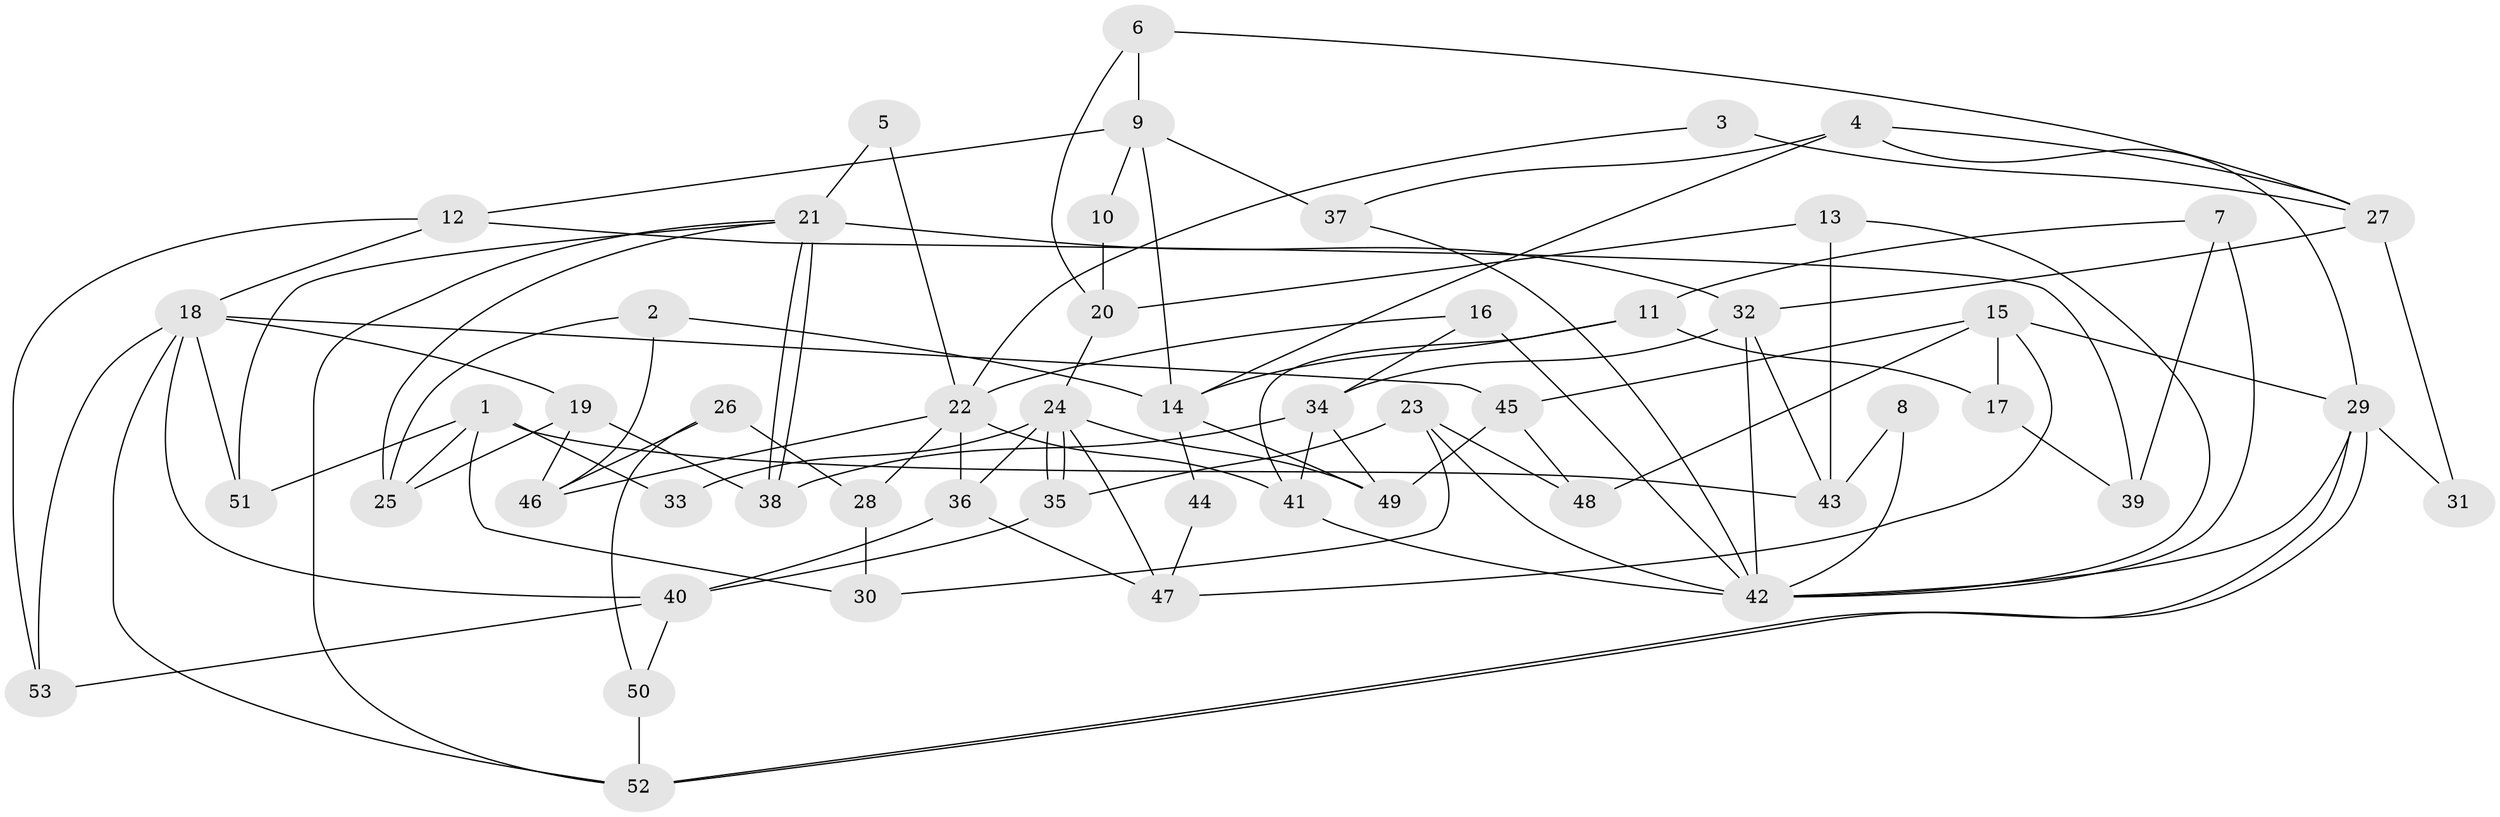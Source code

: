 // coarse degree distribution, {3: 0.11538461538461539, 4: 0.2692307692307692, 6: 0.07692307692307693, 5: 0.2692307692307692, 2: 0.11538461538461539, 8: 0.07692307692307693, 7: 0.07692307692307693}
// Generated by graph-tools (version 1.1) at 2025/52/03/04/25 21:52:15]
// undirected, 53 vertices, 106 edges
graph export_dot {
graph [start="1"]
  node [color=gray90,style=filled];
  1;
  2;
  3;
  4;
  5;
  6;
  7;
  8;
  9;
  10;
  11;
  12;
  13;
  14;
  15;
  16;
  17;
  18;
  19;
  20;
  21;
  22;
  23;
  24;
  25;
  26;
  27;
  28;
  29;
  30;
  31;
  32;
  33;
  34;
  35;
  36;
  37;
  38;
  39;
  40;
  41;
  42;
  43;
  44;
  45;
  46;
  47;
  48;
  49;
  50;
  51;
  52;
  53;
  1 -- 30;
  1 -- 51;
  1 -- 25;
  1 -- 33;
  1 -- 43;
  2 -- 25;
  2 -- 14;
  2 -- 46;
  3 -- 22;
  3 -- 27;
  4 -- 29;
  4 -- 14;
  4 -- 27;
  4 -- 37;
  5 -- 21;
  5 -- 22;
  6 -- 27;
  6 -- 9;
  6 -- 20;
  7 -- 42;
  7 -- 11;
  7 -- 39;
  8 -- 43;
  8 -- 42;
  9 -- 37;
  9 -- 14;
  9 -- 10;
  9 -- 12;
  10 -- 20;
  11 -- 17;
  11 -- 41;
  11 -- 14;
  12 -- 53;
  12 -- 18;
  12 -- 39;
  13 -- 20;
  13 -- 43;
  13 -- 42;
  14 -- 49;
  14 -- 44;
  15 -- 45;
  15 -- 29;
  15 -- 17;
  15 -- 47;
  15 -- 48;
  16 -- 34;
  16 -- 42;
  16 -- 22;
  17 -- 39;
  18 -- 45;
  18 -- 19;
  18 -- 40;
  18 -- 51;
  18 -- 52;
  18 -- 53;
  19 -- 25;
  19 -- 38;
  19 -- 46;
  20 -- 24;
  21 -- 52;
  21 -- 38;
  21 -- 38;
  21 -- 25;
  21 -- 32;
  21 -- 51;
  22 -- 46;
  22 -- 28;
  22 -- 36;
  22 -- 41;
  23 -- 42;
  23 -- 35;
  23 -- 30;
  23 -- 48;
  24 -- 47;
  24 -- 35;
  24 -- 35;
  24 -- 33;
  24 -- 36;
  24 -- 49;
  26 -- 46;
  26 -- 50;
  26 -- 28;
  27 -- 32;
  27 -- 31;
  28 -- 30;
  29 -- 42;
  29 -- 52;
  29 -- 52;
  29 -- 31;
  32 -- 34;
  32 -- 42;
  32 -- 43;
  34 -- 38;
  34 -- 41;
  34 -- 49;
  35 -- 40;
  36 -- 40;
  36 -- 47;
  37 -- 42;
  40 -- 50;
  40 -- 53;
  41 -- 42;
  44 -- 47;
  45 -- 48;
  45 -- 49;
  50 -- 52;
}
